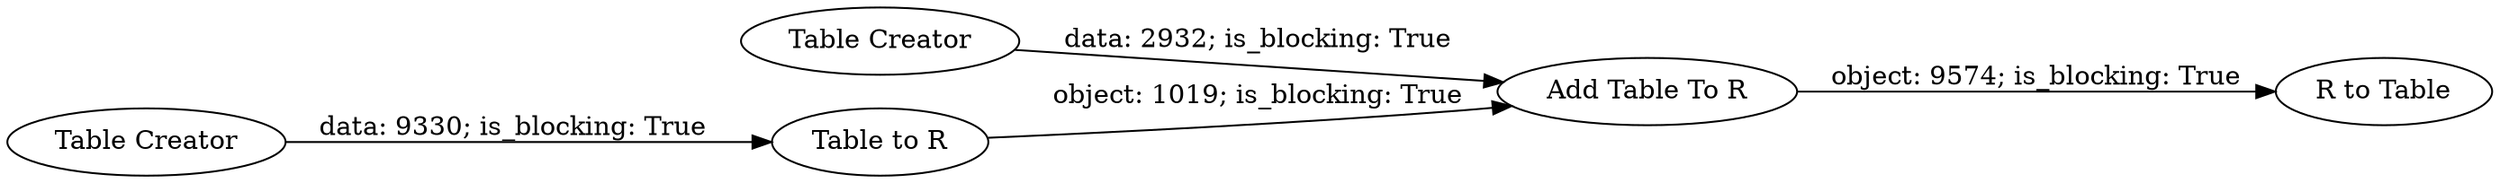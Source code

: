 digraph {
	"4478132475172132567_8" [label="Table to R"]
	"4478132475172132567_9" [label="R to Table"]
	"4478132475172132567_17" [label="Table Creator"]
	"4478132475172132567_1" [label="Table Creator"]
	"4478132475172132567_16" [label="Add Table To R"]
	"4478132475172132567_1" -> "4478132475172132567_8" [label="data: 9330; is_blocking: True"]
	"4478132475172132567_8" -> "4478132475172132567_16" [label="object: 1019; is_blocking: True"]
	"4478132475172132567_16" -> "4478132475172132567_9" [label="object: 9574; is_blocking: True"]
	"4478132475172132567_17" -> "4478132475172132567_16" [label="data: 2932; is_blocking: True"]
	rankdir=LR
}
